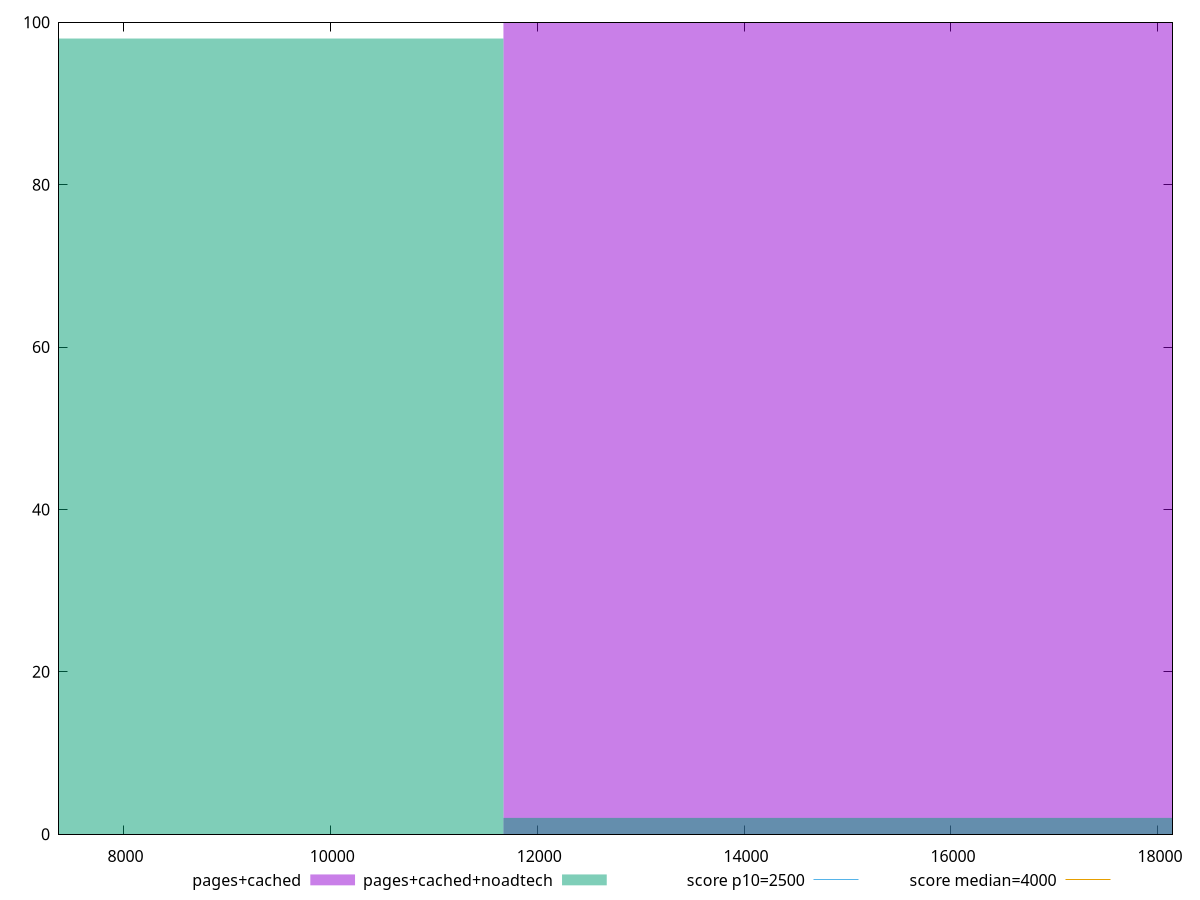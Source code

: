 reset

$pagesCached <<EOF
15564.34180549346 100
EOF

$pagesCachedNoadtech <<EOF
7782.17090274673 98
15564.34180549346 2
EOF

set key outside below
set boxwidth 7782.17090274673
set xrange [7376.646000000001:18141.322]
set yrange [0:100]
set trange [0:100]
set style fill transparent solid 0.5 noborder

set parametric
set terminal svg size 640, 500 enhanced background rgb 'white'
set output "report_00015_2021-02-09T16-11-33.973Z/largest-contentful-paint/comparison/histogram/1_vs_2.svg"

plot $pagesCached title "pages+cached" with boxes, \
     $pagesCachedNoadtech title "pages+cached+noadtech" with boxes, \
     2500,t title "score p10=2500", \
     4000,t title "score median=4000"

reset
